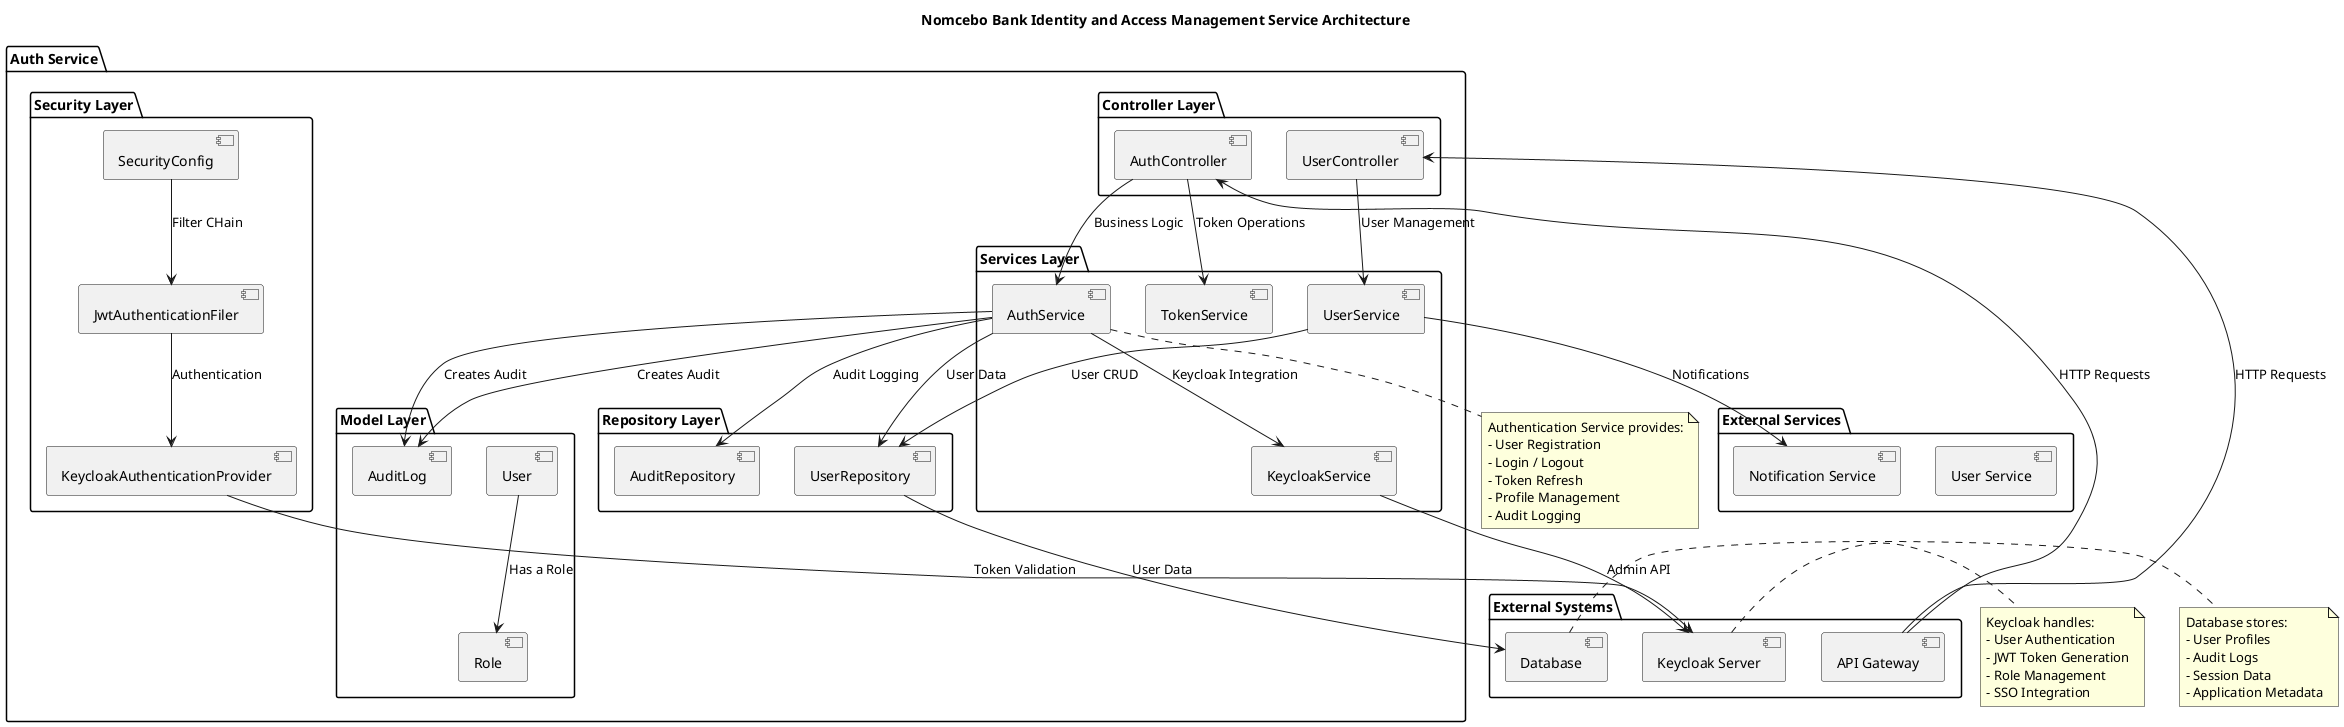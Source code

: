 @startuml nomcebo-bank-auth-service-architecture

!define RECTANGLE class
!define COMPONENT component

title Nomcebo Bank Identity and Access Management Service Architecture

package "External Systems" {
    [Keycloak Server] as KC
    [Database] as DB
    [API Gateway] as GW
}

package "Auth Service" {
    package "Controller Layer" {
        [AuthController] as AC
        [UserController] as UC
    }

    package "Services Layer" {
        [AuthService] as AS
        [UserService] as US
        [TokenService] as TS
        [KeycloakService] as KS
    }

    package "Repository Layer" {
        [UserRepository] as UR
        [AuditRepository] as AR
    }

    package "Security Layer" {
        [SecurityConfig] as SC
        [JwtAuthenticationFiler] as JAF
        [KeycloakAuthenticationProvider] as KAP
    }

    package "Model Layer" {
        [User] as U
        [Role] as R
        [AuditLog] as AL
    }
}

package "External Services" {
    [User Service] as EUS
    [Notification Service] as NS
}

' External connections
GW --> AC : HTTP Requests
GW --> UC : HTTP Requests

' Controller to Service
AC --> AS : Business Logic
UC --> US : User Management
AC --> TS : Token Operations

' Service to Repository
AS --> UR : User Data
US --> UR : User CRUD
AS --> AR : Audit Logging

' Service to External
AS --> KS : Keycloak Integration
KS --> KC : Admin API
US --> NS : Notifications

' Security Layer
SC --> JAF : Filter CHain
JAF --> KAP : Authentication
KAP --> KC : Token Validation

' Repository to Database
UR --> DB : User Data
AS --> AL : Creates Audit

' Model Relationships
U --> R : Has a Role
AS --> AL : Creates Audit

note right of KC
    Keycloak handles:
    - User Authentication
    - JWT Token Generation
    - Role Management
    - SSO Integration
end note

note right of DB
    Database stores:
    - User Profiles
    - Audit Logs
    - Session Data
    - Application Metadata
end note

note bottom of AS
    Authentication Service provides:
    - User Registration
    - Login / Logout
    - Token Refresh
    - Profile Management
    - Audit Logging
end note

@enduml

